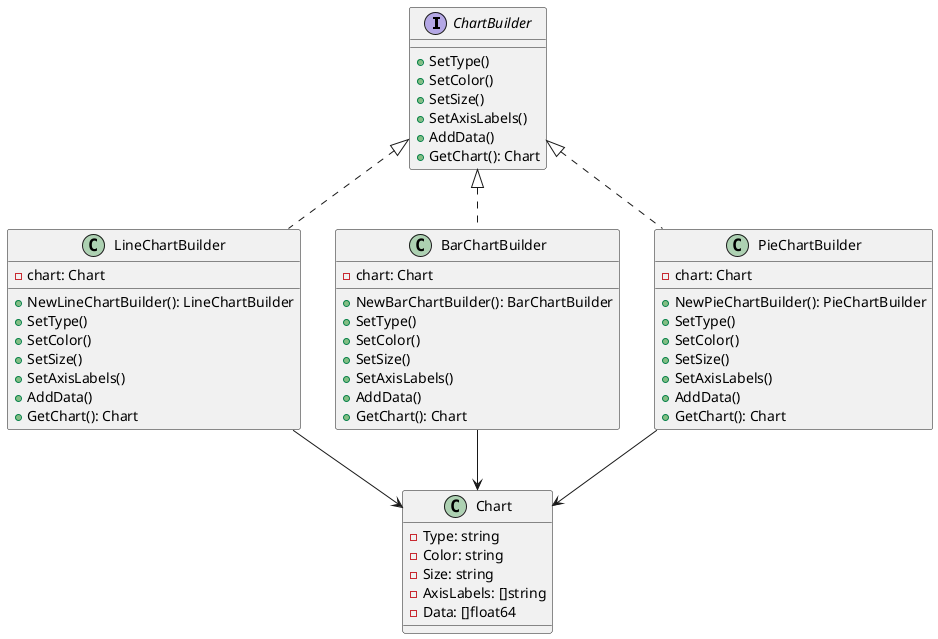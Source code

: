 @startuml

interface ChartBuilder {
    +SetType()
    +SetColor()
    +SetSize()
    +SetAxisLabels()
    +AddData()
    +GetChart(): Chart
}

class Chart {
    -Type: string
    -Color: string
    -Size: string
    -AxisLabels: []string
    -Data: []float64
}

class LineChartBuilder {
    -chart: Chart
    +NewLineChartBuilder(): LineChartBuilder
    +SetType()
    +SetColor()
    +SetSize()
    +SetAxisLabels()
    +AddData()
    +GetChart(): Chart
}

class BarChartBuilder {
    -chart: Chart
    +NewBarChartBuilder(): BarChartBuilder
    +SetType()
    +SetColor()
    +SetSize()
    +SetAxisLabels()
    +AddData()
    +GetChart(): Chart
}

class PieChartBuilder {
    -chart: Chart
    +NewPieChartBuilder(): PieChartBuilder
    +SetType()
    +SetColor()
    +SetSize()
    +SetAxisLabels()
    +AddData()
    +GetChart(): Chart
}

ChartBuilder <|.. LineChartBuilder
ChartBuilder <|.. BarChartBuilder
ChartBuilder <|.. PieChartBuilder

LineChartBuilder --> Chart
BarChartBuilder --> Chart
PieChartBuilder --> Chart

@enduml